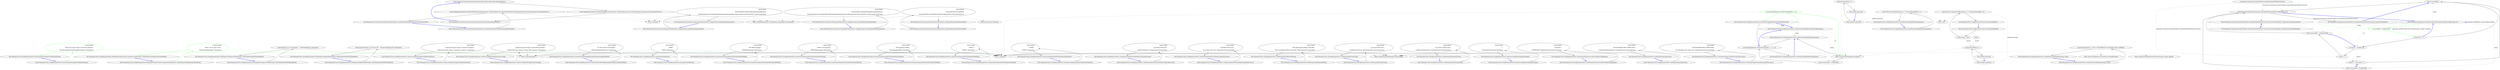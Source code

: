 digraph  {
n0 [cluster="Humanizer.Tests.Extensions.DehumanizeToEnumTests.HonorsDescriptionAttribute()", label="Entry Humanizer.Tests.Extensions.DehumanizeToEnumTests.HonorsDescriptionAttribute()", span="7-7"];
n1 [cluster="Humanizer.Tests.Extensions.DehumanizeToEnumTests.HonorsDescriptionAttribute()", label="Assert.Equal(EnumUnderTest.MemberWithDescriptionAttribute, EnumTestsResources.CustomDescription.DehumanizeTo<EnumUnderTest>())", span="9-9"];
n2 [cluster="Humanizer.Tests.Extensions.DehumanizeToEnumTests.HonorsDescriptionAttribute()", label="Exit Humanizer.Tests.Extensions.DehumanizeToEnumTests.HonorsDescriptionAttribute()", span="7-7"];
n3 [cluster="string.DehumanizeTo<TTargetEnum>(Humanizer.LetterCasing?)", label="Entry string.DehumanizeTo<TTargetEnum>(Humanizer.LetterCasing?)", span="6-6"];
n4 [cluster="Unk.Equal", label="Entry Unk.Equal", span=""];
n5 [cluster="Humanizer.Tests.Extensions.DehumanizeToEnumTests.CanHumanizeMembersWithoutDescriptionAttribute()", label="Entry Humanizer.Tests.Extensions.DehumanizeToEnumTests.CanHumanizeMembersWithoutDescriptionAttribute()", span="13-13"];
n6 [cluster="Humanizer.Tests.Extensions.DehumanizeToEnumTests.CanHumanizeMembersWithoutDescriptionAttribute()", label="Assert.Equal(EnumUnderTest.MemberWithoutDescriptionAttribute, EnumTestsResources.MemberWithoutDescriptionAttributeSentence.DehumanizeTo<EnumUnderTest>())", span="15-15"];
n7 [cluster="Humanizer.Tests.Extensions.DehumanizeToEnumTests.CanHumanizeMembersWithoutDescriptionAttribute()", label="Exit Humanizer.Tests.Extensions.DehumanizeToEnumTests.CanHumanizeMembersWithoutDescriptionAttribute()", span="13-13"];
n8 [cluster="Humanizer.Tests.Extensions.DehumanizeToEnumTests.CanApplyTitleCasingOnEnumHumanization()", label="Entry Humanizer.Tests.Extensions.DehumanizeToEnumTests.CanApplyTitleCasingOnEnumHumanization()", span="19-19"];
n9 [cluster="Humanizer.Tests.Extensions.DehumanizeToEnumTests.CanApplyTitleCasingOnEnumHumanization()", label="Assert.Equal(\r\n                EnumUnderTest.MemberWithoutDescriptionAttribute,\r\n                EnumTestsResources.MemberWithoutDescriptionAttributeTitle.DehumanizeTo<EnumUnderTest>(LetterCasing.Title))", span="21-23"];
n10 [cluster="Humanizer.Tests.Extensions.DehumanizeToEnumTests.CanApplyTitleCasingOnEnumHumanization()", label="Exit Humanizer.Tests.Extensions.DehumanizeToEnumTests.CanApplyTitleCasingOnEnumHumanization()", span="19-19"];
n11 [cluster="Humanizer.Tests.Extensions.DehumanizeToEnumTests.CanApplyLowerCaseCasingOnEnumHumanization()", label="Entry Humanizer.Tests.Extensions.DehumanizeToEnumTests.CanApplyLowerCaseCasingOnEnumHumanization()", span="27-27"];
n12 [cluster="Humanizer.Tests.Extensions.DehumanizeToEnumTests.CanApplyLowerCaseCasingOnEnumHumanization()", label="Assert.Equal(\r\n                EnumUnderTest.MemberWithoutDescriptionAttribute,\r\n                EnumTestsResources.MemberWithoutDescriptionAttributeLowerCase.DehumanizeTo<EnumUnderTest>(LetterCasing.LowerCase))", span="29-31"];
n13 [cluster="Humanizer.Tests.Extensions.DehumanizeToEnumTests.CanApplyLowerCaseCasingOnEnumHumanization()", label="Exit Humanizer.Tests.Extensions.DehumanizeToEnumTests.CanApplyLowerCaseCasingOnEnumHumanization()", span="27-27"];
n14 [cluster="Humanizer.Tests.Extensions.DehumanizeToEnumTests.AllCapitalMembersAreReturnedAsIs()", label="Entry Humanizer.Tests.Extensions.DehumanizeToEnumTests.AllCapitalMembersAreReturnedAsIs()", span="35-35"];
n15 [cluster="Humanizer.Tests.Extensions.DehumanizeToEnumTests.AllCapitalMembersAreReturnedAsIs()", label="Assert.Equal(\r\n                EnumUnderTest.ALLCAPITALS,\r\n                EnumUnderTest.ALLCAPITALS.ToString().DehumanizeTo<EnumUnderTest>())", span="37-39"];
n16 [cluster="Humanizer.Tests.Extensions.DehumanizeToEnumTests.AllCapitalMembersAreReturnedAsIs()", label="Exit Humanizer.Tests.Extensions.DehumanizeToEnumTests.AllCapitalMembersAreReturnedAsIs()", span="35-35"];
n17 [cluster="System.Enum.ToString()", label="Entry System.Enum.ToString()", span="0-0"];
d1 [cluster="Humanizer.Tests.StringHumanizeTests.PascalCaseInputStringIsTurnedIntoSentence()", color=green, community=0, label="-1: Assert.Equal(\r\n                ''Pascal case input string is turned into sentence'',\r\n                ''PascalCaseInputStringIsTurnedIntoSentence''.Humanize())", span="9-11"];
d0 [cluster="Humanizer.Tests.StringHumanizeTests.PascalCaseInputStringIsTurnedIntoSentence()", label="Entry Humanizer.Tests.StringHumanizeTests.PascalCaseInputStringIsTurnedIntoSentence()", span="7-7"];
d2 [cluster="Humanizer.Tests.StringHumanizeTests.PascalCaseInputStringIsTurnedIntoSentence()", label="Exit Humanizer.Tests.StringHumanizeTests.PascalCaseInputStringIsTurnedIntoSentence()", span="7-7"];
d3 [cluster="string.Humanize()", label="Entry string.Humanize()", span="42-42"];
d4 [cluster="Unk.Equal", label="Entry Unk.Equal", span=""];
d6 [cluster="Humanizer.Tests.StringHumanizeTests.WhenInputStringContainsConsequtiveCaptialLetters_ThenTheyAreTurnedIntoOneLetterWords()", color=green, community=0, label="-1: Assert.Equal(\r\n                ''When I use an input a here'',\r\n                ''WhenIUseAnInputAHere''.Humanize())", span="17-19"];
d5 [cluster="Humanizer.Tests.StringHumanizeTests.WhenInputStringContainsConsequtiveCaptialLetters_ThenTheyAreTurnedIntoOneLetterWords()", label="Entry Humanizer.Tests.StringHumanizeTests.WhenInputStringContainsConsequtiveCaptialLetters_ThenTheyAreTurnedIntoOneLetterWords()", span="15-15"];
d7 [cluster="Humanizer.Tests.StringHumanizeTests.WhenInputStringContainsConsequtiveCaptialLetters_ThenTheyAreTurnedIntoOneLetterWords()", label="Exit Humanizer.Tests.StringHumanizeTests.WhenInputStringContainsConsequtiveCaptialLetters_ThenTheyAreTurnedIntoOneLetterWords()", span="15-15"];
d9 [cluster="Humanizer.Tests.StringHumanizeTests.WhenInputStringStartsWithANumber_ThenNumberIsDealtWithLikeAWord()", label="Assert.Equal(''10 is in the begining'', ''10IsInTheBegining''.Humanize())", span="25-25"];
d12 [cluster="Humanizer.Tests.StringHumanizeTests.WhenInputStringEndWithANumber_ThenNumberIsDealtWithLikeAWord()", label="Assert.Equal(''Number is at the end 100'', ''NumberIsAtTheEnd100''.Humanize())", span="31-31"];
d15 [cluster="Humanizer.Tests.StringHumanizeTests.UnderscoredInputStringIsTurnedIntoSentence()", label="Assert.Equal(\r\n                ''Underscored input string is turned into sentence'',\r\n                ''Underscored_input_string_is_turned_into_sentence''.Humanize())", span="37-39"];
d18 [cluster="Humanizer.Tests.StringHumanizeTests.UnderscoredInputStringPreservesCasing()", label="Assert.Equal(\r\n                ''Underscored input String is turned INTO sentence'',\r\n                ''Underscored_input_String_is_turned_INTO_sentence''.Humanize())", span="45-47"];
d21 [cluster="Humanizer.Tests.StringHumanizeTests.OneLetterWordInTheBeginningOfStringIsTurnedIntoAWord()", label="Assert.Equal(\r\n                ''X is first word in the sentence'',\r\n                ''XIsFirstWordInTheSentence''.Humanize())", span="53-55"];
d24 [cluster="Humanizer.Tests.StringHumanizeTests.AcronymsAreLeftIntact()", label="Assert.Equal(\r\n                ''HTML'',\r\n                ''HTML''.Humanize())", span="61-63"];
d27 [cluster="Humanizer.Tests.StringHumanizeTests.AcronymsAreSeparatedFromOtherWordsInTheMiddle()", label="Assert.Equal(\r\n                ''The HTML language'',\r\n                ''TheHTMLLanguage''.Humanize())", span="69-71"];
d30 [cluster="Humanizer.Tests.StringHumanizeTests.AcronymsAreSeparatedFromOtherWordsInTheStart()", label="Assert.Equal(\r\n                ''HTML is the language'',\r\n                ''HTMLIsTheLanguage''.Humanize())", span="77-79"];
d33 [cluster="Humanizer.Tests.StringHumanizeTests.AcronymsAreSeparatedFromOtherWordsInTheEnd()", label="Assert.Equal(\r\n                ''The language is HTML'',\r\n                ''TheLanguageIsHTML''.Humanize())", span="85-87"];
d36 [cluster="Humanizer.Tests.StringHumanizeTests.AcronymsAreSeparatedFromNumbersInTheEnd()", label="Assert.Equal(\r\n                ''HTML 5'',\r\n                ''HTML5''.Humanize())", span="93-95"];
d39 [cluster="Humanizer.Tests.StringHumanizeTests.AcronymsAreSeparatedFromNumbersInTheStart()", label="Assert.Equal(\r\n                ''1 HTML'',\r\n                ''1HTML''.Humanize())", span="101-103"];
d42 [cluster="Humanizer.Tests.StringHumanizeTests.CanHumanizeIntoTitleCaseWithoutUsingUnderscores()", label="Assert.Equal(\r\n                ''Can Return Title Case'',\r\n                ''CanReturnTitleCase''.Humanize(LetterCasing.Title))", span="109-111"];
d46 [cluster="Humanizer.Tests.StringHumanizeTests.CanHumanizeIntoTitleCaseWhenUsingUnderscores()", label="Assert.Equal(\r\n                ''Can Return Title Case'',\r\n                ''Can_return_title_Case''.Humanize(LetterCasing.Title))", span="117-119"];
d49 [cluster="Humanizer.Tests.StringHumanizeTests.TitleHumanizationHonorsAllCaps()", label="Assert.Equal(\r\n                ''Title Humanization Honors ALLCAPS'',\r\n                ''Title_humanization_Honors_ALLCAPS''.Humanize(LetterCasing.Title))", span="125-127"];
d52 [cluster="Humanizer.Tests.StringHumanizeTests.CanHumanizeIntoLowerCase()", label="Assert.Equal(\r\n                ''can return lower case'',\r\n                ''CanReturnLowerCase''.Humanize(LetterCasing.LowerCase))", span="133-135"];
d55 [cluster="Humanizer.Tests.StringHumanizeTests.CanHumanizeIntoSentenceCase()", label="Assert.Equal(\r\n                ''Can return sentence case'',\r\n                ''CanReturnSentenceCase''.Humanize(LetterCasing.Sentence))", span="141-143"];
d58 [cluster="Humanizer.Tests.StringHumanizeTests.SentenceCasingWorksOnEmptyStrings()", label="Assert.Equal(\r\n                '''',\r\n                ''''.Humanize(LetterCasing.Sentence))", span="149-151"];
d61 [cluster="Humanizer.Tests.StringHumanizeTests.CanHumanizeIntoLowerCaseEvenWhenUsingAllCaps()", label="Assert.Equal(\r\n                ''lowercase'',\r\n                ''LOWERCASE''.Humanize(LetterCasing.LowerCase))", span="157-159"];
d64 [cluster="Humanizer.Tests.StringHumanizeTests.CanHumanizeIntoUpperCase()", label="Assert.Equal(\r\n                ''CAN HUMANIZE INTO UPPER CASE'',\r\n                ''CanHumanizeIntoUpperCase''.Humanize(LetterCasing.AllCaps))", span="165-167"];
d67 [cluster="Humanizer.Tests.StringHumanizeTests.CanTurnIntoUpperCasewhenUsingUnderscores()", label="Assert.Equal(\r\n                ''CAN HUMANIZE INTO UPPER CASE'',\r\n                ''Can_Humanize_into_Upper_case''.Humanize(LetterCasing.AllCaps))", span="173-175"];
d8 [cluster="Humanizer.Tests.StringHumanizeTests.WhenInputStringStartsWithANumber_ThenNumberIsDealtWithLikeAWord()", label="Entry Humanizer.Tests.StringHumanizeTests.WhenInputStringStartsWithANumber_ThenNumberIsDealtWithLikeAWord()", span="23-23"];
d10 [cluster="Humanizer.Tests.StringHumanizeTests.WhenInputStringStartsWithANumber_ThenNumberIsDealtWithLikeAWord()", label="Exit Humanizer.Tests.StringHumanizeTests.WhenInputStringStartsWithANumber_ThenNumberIsDealtWithLikeAWord()", span="23-23"];
d11 [cluster="Humanizer.Tests.StringHumanizeTests.WhenInputStringEndWithANumber_ThenNumberIsDealtWithLikeAWord()", label="Entry Humanizer.Tests.StringHumanizeTests.WhenInputStringEndWithANumber_ThenNumberIsDealtWithLikeAWord()", span="29-29"];
d13 [cluster="Humanizer.Tests.StringHumanizeTests.WhenInputStringEndWithANumber_ThenNumberIsDealtWithLikeAWord()", label="Exit Humanizer.Tests.StringHumanizeTests.WhenInputStringEndWithANumber_ThenNumberIsDealtWithLikeAWord()", span="29-29"];
d14 [cluster="Humanizer.Tests.StringHumanizeTests.UnderscoredInputStringIsTurnedIntoSentence()", label="Entry Humanizer.Tests.StringHumanizeTests.UnderscoredInputStringIsTurnedIntoSentence()", span="35-35"];
d16 [cluster="Humanizer.Tests.StringHumanizeTests.UnderscoredInputStringIsTurnedIntoSentence()", label="Exit Humanizer.Tests.StringHumanizeTests.UnderscoredInputStringIsTurnedIntoSentence()", span="35-35"];
d17 [cluster="Humanizer.Tests.StringHumanizeTests.UnderscoredInputStringPreservesCasing()", label="Entry Humanizer.Tests.StringHumanizeTests.UnderscoredInputStringPreservesCasing()", span="43-43"];
d19 [cluster="Humanizer.Tests.StringHumanizeTests.UnderscoredInputStringPreservesCasing()", label="Exit Humanizer.Tests.StringHumanizeTests.UnderscoredInputStringPreservesCasing()", span="43-43"];
d20 [cluster="Humanizer.Tests.StringHumanizeTests.OneLetterWordInTheBeginningOfStringIsTurnedIntoAWord()", label="Entry Humanizer.Tests.StringHumanizeTests.OneLetterWordInTheBeginningOfStringIsTurnedIntoAWord()", span="51-51"];
d22 [cluster="Humanizer.Tests.StringHumanizeTests.OneLetterWordInTheBeginningOfStringIsTurnedIntoAWord()", label="Exit Humanizer.Tests.StringHumanizeTests.OneLetterWordInTheBeginningOfStringIsTurnedIntoAWord()", span="51-51"];
d23 [cluster="Humanizer.Tests.StringHumanizeTests.AcronymsAreLeftIntact()", label="Entry Humanizer.Tests.StringHumanizeTests.AcronymsAreLeftIntact()", span="59-59"];
d25 [cluster="Humanizer.Tests.StringHumanizeTests.AcronymsAreLeftIntact()", label="Exit Humanizer.Tests.StringHumanizeTests.AcronymsAreLeftIntact()", span="59-59"];
d26 [cluster="Humanizer.Tests.StringHumanizeTests.AcronymsAreSeparatedFromOtherWordsInTheMiddle()", label="Entry Humanizer.Tests.StringHumanizeTests.AcronymsAreSeparatedFromOtherWordsInTheMiddle()", span="67-67"];
d28 [cluster="Humanizer.Tests.StringHumanizeTests.AcronymsAreSeparatedFromOtherWordsInTheMiddle()", label="Exit Humanizer.Tests.StringHumanizeTests.AcronymsAreSeparatedFromOtherWordsInTheMiddle()", span="67-67"];
d29 [cluster="Humanizer.Tests.StringHumanizeTests.AcronymsAreSeparatedFromOtherWordsInTheStart()", label="Entry Humanizer.Tests.StringHumanizeTests.AcronymsAreSeparatedFromOtherWordsInTheStart()", span="75-75"];
d31 [cluster="Humanizer.Tests.StringHumanizeTests.AcronymsAreSeparatedFromOtherWordsInTheStart()", label="Exit Humanizer.Tests.StringHumanizeTests.AcronymsAreSeparatedFromOtherWordsInTheStart()", span="75-75"];
d32 [cluster="Humanizer.Tests.StringHumanizeTests.AcronymsAreSeparatedFromOtherWordsInTheEnd()", label="Entry Humanizer.Tests.StringHumanizeTests.AcronymsAreSeparatedFromOtherWordsInTheEnd()", span="83-83"];
d34 [cluster="Humanizer.Tests.StringHumanizeTests.AcronymsAreSeparatedFromOtherWordsInTheEnd()", label="Exit Humanizer.Tests.StringHumanizeTests.AcronymsAreSeparatedFromOtherWordsInTheEnd()", span="83-83"];
d35 [cluster="Humanizer.Tests.StringHumanizeTests.AcronymsAreSeparatedFromNumbersInTheEnd()", label="Entry Humanizer.Tests.StringHumanizeTests.AcronymsAreSeparatedFromNumbersInTheEnd()", span="91-91"];
d37 [cluster="Humanizer.Tests.StringHumanizeTests.AcronymsAreSeparatedFromNumbersInTheEnd()", label="Exit Humanizer.Tests.StringHumanizeTests.AcronymsAreSeparatedFromNumbersInTheEnd()", span="91-91"];
d38 [cluster="Humanizer.Tests.StringHumanizeTests.AcronymsAreSeparatedFromNumbersInTheStart()", label="Entry Humanizer.Tests.StringHumanizeTests.AcronymsAreSeparatedFromNumbersInTheStart()", span="99-99"];
d40 [cluster="Humanizer.Tests.StringHumanizeTests.AcronymsAreSeparatedFromNumbersInTheStart()", label="Exit Humanizer.Tests.StringHumanizeTests.AcronymsAreSeparatedFromNumbersInTheStart()", span="99-99"];
d41 [cluster="Humanizer.Tests.StringHumanizeTests.CanHumanizeIntoTitleCaseWithoutUsingUnderscores()", label="Entry Humanizer.Tests.StringHumanizeTests.CanHumanizeIntoTitleCaseWithoutUsingUnderscores()", span="107-107"];
d43 [cluster="Humanizer.Tests.StringHumanizeTests.CanHumanizeIntoTitleCaseWithoutUsingUnderscores()", label="Exit Humanizer.Tests.StringHumanizeTests.CanHumanizeIntoTitleCaseWithoutUsingUnderscores()", span="107-107"];
d44 [cluster="string.Humanize(Humanizer.LetterCasing)", label="Entry string.Humanize(Humanizer.LetterCasing)", span="60-60"];
d45 [cluster="Humanizer.Tests.StringHumanizeTests.CanHumanizeIntoTitleCaseWhenUsingUnderscores()", label="Entry Humanizer.Tests.StringHumanizeTests.CanHumanizeIntoTitleCaseWhenUsingUnderscores()", span="115-115"];
d47 [cluster="Humanizer.Tests.StringHumanizeTests.CanHumanizeIntoTitleCaseWhenUsingUnderscores()", label="Exit Humanizer.Tests.StringHumanizeTests.CanHumanizeIntoTitleCaseWhenUsingUnderscores()", span="115-115"];
d48 [cluster="Humanizer.Tests.StringHumanizeTests.TitleHumanizationHonorsAllCaps()", label="Entry Humanizer.Tests.StringHumanizeTests.TitleHumanizationHonorsAllCaps()", span="123-123"];
d50 [cluster="Humanizer.Tests.StringHumanizeTests.TitleHumanizationHonorsAllCaps()", label="Exit Humanizer.Tests.StringHumanizeTests.TitleHumanizationHonorsAllCaps()", span="123-123"];
d51 [cluster="Humanizer.Tests.StringHumanizeTests.CanHumanizeIntoLowerCase()", label="Entry Humanizer.Tests.StringHumanizeTests.CanHumanizeIntoLowerCase()", span="131-131"];
d53 [cluster="Humanizer.Tests.StringHumanizeTests.CanHumanizeIntoLowerCase()", label="Exit Humanizer.Tests.StringHumanizeTests.CanHumanizeIntoLowerCase()", span="131-131"];
d54 [cluster="Humanizer.Tests.StringHumanizeTests.CanHumanizeIntoSentenceCase()", label="Entry Humanizer.Tests.StringHumanizeTests.CanHumanizeIntoSentenceCase()", span="139-139"];
d56 [cluster="Humanizer.Tests.StringHumanizeTests.CanHumanizeIntoSentenceCase()", label="Exit Humanizer.Tests.StringHumanizeTests.CanHumanizeIntoSentenceCase()", span="139-139"];
d57 [cluster="Humanizer.Tests.StringHumanizeTests.SentenceCasingWorksOnEmptyStrings()", label="Entry Humanizer.Tests.StringHumanizeTests.SentenceCasingWorksOnEmptyStrings()", span="147-147"];
d59 [cluster="Humanizer.Tests.StringHumanizeTests.SentenceCasingWorksOnEmptyStrings()", label="Exit Humanizer.Tests.StringHumanizeTests.SentenceCasingWorksOnEmptyStrings()", span="147-147"];
d60 [cluster="Humanizer.Tests.StringHumanizeTests.CanHumanizeIntoLowerCaseEvenWhenUsingAllCaps()", label="Entry Humanizer.Tests.StringHumanizeTests.CanHumanizeIntoLowerCaseEvenWhenUsingAllCaps()", span="155-155"];
d62 [cluster="Humanizer.Tests.StringHumanizeTests.CanHumanizeIntoLowerCaseEvenWhenUsingAllCaps()", label="Exit Humanizer.Tests.StringHumanizeTests.CanHumanizeIntoLowerCaseEvenWhenUsingAllCaps()", span="155-155"];
d63 [cluster="Humanizer.Tests.StringHumanizeTests.CanHumanizeIntoUpperCase()", label="Entry Humanizer.Tests.StringHumanizeTests.CanHumanizeIntoUpperCase()", span="163-163"];
d65 [cluster="Humanizer.Tests.StringHumanizeTests.CanHumanizeIntoUpperCase()", label="Exit Humanizer.Tests.StringHumanizeTests.CanHumanizeIntoUpperCase()", span="163-163"];
d66 [cluster="Humanizer.Tests.StringHumanizeTests.CanTurnIntoUpperCasewhenUsingUnderscores()", label="Entry Humanizer.Tests.StringHumanizeTests.CanTurnIntoUpperCasewhenUsingUnderscores()", span="171-171"];
d68 [cluster="Humanizer.Tests.StringHumanizeTests.CanTurnIntoUpperCasewhenUsingUnderscores()", label="Exit Humanizer.Tests.StringHumanizeTests.CanTurnIntoUpperCasewhenUsingUnderscores()", span="171-171"];
m0_8 [cluster="Humanizer.Localisation.Formatters.RussianFormatter.GetResourceKey(string, int)", file="EnumDehumanizeExtensions.cs", label="return resourceKey;", span="21-21"];
m0_9 [cluster="Humanizer.Localisation.Formatters.RussianFormatter.GetResourceKey(string, int)", file="EnumDehumanizeExtensions.cs", label="Exit Humanizer.Localisation.Formatters.RussianFormatter.GetResourceKey(string, int)", span="7-7"];
m0_10 [cluster="Humanizer.Localisation.NumberToWords.GenderedNumberToWordsConverter.ConvertToOrdinal(int)", file="EnumDehumanizeExtensions.cs", label="Exit Humanizer.Localisation.NumberToWords.GenderedNumberToWordsConverter.ConvertToOrdinal(int)", span="34-34"];
m0_0 [cluster="Humanizer.Localisation.Formatters.RussianFormatter.GetResourceKey(string, int)", file="EnumDehumanizeExtensions.cs", label="Entry Humanizer.Localisation.Formatters.RussianFormatter.GetResourceKey(string, int)", span="7-7"];
m0_1 [cluster="Humanizer.Localisation.Formatters.RussianFormatter.GetResourceKey(string, int)", color=green, community=0, file="EnumDehumanizeExtensions.cs", label="-1: var mod100 = number%100", span="9-9"];
m0_2 [cluster="Humanizer.Localisation.Formatters.RussianFormatter.GetResourceKey(string, int)", file="EnumDehumanizeExtensions.cs", label="mod100/10 != 1", span="10-10"];
m0_6 [cluster="Humanizer.Localisation.Formatters.RussianFormatter.GetResourceKey(string, int)", file="EnumDehumanizeExtensions.cs", label="mod10 > 1 && mod10 < 5", span="17-17"];
m0_7 [cluster="Humanizer.Localisation.Formatters.RussianFormatter.GetResourceKey(string, int)", file="EnumDehumanizeExtensions.cs", label="return resourceKey + PaucalPostfix;", span="18-18"];
m0_11 [cluster="Humanizer.Localisation.NumberToWords.GenderedNumberToWordsConverter.ConvertToOrdinal(int, Humanizer.GrammaticalGender)", file="EnumDehumanizeExtensions.cs", label="Entry Humanizer.Localisation.NumberToWords.GenderedNumberToWordsConverter.ConvertToOrdinal(int, Humanizer.GrammaticalGender)", span="45-45"];
m0_12 [cluster="Humanizer.Localisation.NumberToWords.GenderedNumberToWordsConverter.ConvertToOrdinal(int, Humanizer.GrammaticalGender)", file="EnumDehumanizeExtensions.cs", label="Exit Humanizer.Localisation.NumberToWords.GenderedNumberToWordsConverter.ConvertToOrdinal(int, Humanizer.GrammaticalGender)", span="45-45"];
m0_3 [cluster="Humanizer.Localisation.Formatters.RussianFormatter.GetResourceKey(string, int)", file="EnumDehumanizeExtensions.cs", label="var mod10 = number%10", span="12-12"];
m0_4 [cluster="Humanizer.Localisation.Formatters.RussianFormatter.GetResourceKey(string, int)", file="EnumDehumanizeExtensions.cs", label="mod10 == 1", span="14-14"];
m0_5 [cluster="Humanizer.Localisation.Formatters.RussianFormatter.GetResourceKey(string, int)", file="EnumDehumanizeExtensions.cs", label="return resourceKey + SingularPostfix;", span="15-15"];
m0_13 [file="EnumDehumanizeExtensions.cs", label="Humanizer.Localisation.NumberToWords.GenderedNumberToWordsConverter", span=""];
m1_0 [cluster="Humanizer.Tests.StringExtensionsTests.CanFormatStringWithExactNumberOfArguments()", file="StringDehumanizeExtensions.cs", label="Entry Humanizer.Tests.StringExtensionsTests.CanFormatStringWithExactNumberOfArguments()", span="13-13"];
m1_1 [cluster="Humanizer.Tests.StringExtensionsTests.CanFormatStringWithExactNumberOfArguments()", color=green, community=0, file="StringDehumanizeExtensions.cs", label="-1: Assert.Equal(Expected, Format.FormatWith(1, 2, 3))", span="15-15"];
m1_2 [cluster="Humanizer.Tests.StringExtensionsTests.CanFormatStringWithExactNumberOfArguments()", file="StringDehumanizeExtensions.cs", label="Exit Humanizer.Tests.StringExtensionsTests.CanFormatStringWithExactNumberOfArguments()", span="13-13"];
m1_3 [cluster="string.FormatWith(params object[])", file="StringDehumanizeExtensions.cs", label="Entry string.FormatWith(params object[])", span="15-15"];
m1_4 [cluster="Humanizer.Localisation.Formatters.ArabicFormatter.GetResourceKey(string, int)", file="StringDehumanizeExtensions.cs", label="return resourceKey + PluralPostfix;", span="15-15"];
m1_5 [cluster="Humanizer.Tests.StringExtensionsTests.CanFormatStringWithMoreArguments()", file="StringDehumanizeExtensions.cs", label="Entry Humanizer.Tests.StringExtensionsTests.CanFormatStringWithMoreArguments()", span="19-19"];
m1_6 [cluster="Humanizer.Tests.StringExtensionsTests.CanFormatStringWithMoreArguments()", file="StringDehumanizeExtensions.cs", label="Assert.Equal(Expected, Format.FormatWith(1, 2, 3, 4, 5))", span="21-21"];
m1_11 [cluster="Unk.>", file="StringDehumanizeExtensions.cs", label="Entry Unk.>", span=""];
m1_7 [cluster="Humanizer.Tests.StringExtensionsTests.CanFormatStringWithMoreArguments()", file="StringDehumanizeExtensions.cs", label="Exit Humanizer.Tests.StringExtensionsTests.CanFormatStringWithMoreArguments()", span="19-19"];
m1_15 [cluster="Humanizer.Tests.StringExtensionsTests.FormatCannotBeNull()", file="StringDehumanizeExtensions.cs", label="Entry Humanizer.Tests.StringExtensionsTests.FormatCannotBeNull()", span="31-31"];
m1_16 [cluster="Humanizer.Tests.StringExtensionsTests.FormatCannotBeNull()", file="StringDehumanizeExtensions.cs", label="string format = null", span="33-33"];
m1_17 [cluster="Humanizer.Tests.StringExtensionsTests.FormatCannotBeNull()", file="StringDehumanizeExtensions.cs", label="Assert.Throws<ArgumentNullException>(() => format.FormatWith(1, 2))", span="34-34"];
m1_18 [cluster="Humanizer.Tests.StringExtensionsTests.FormatCannotBeNull()", file="StringDehumanizeExtensions.cs", label="Exit Humanizer.Tests.StringExtensionsTests.FormatCannotBeNull()", span="31-31"];
m1_26 [cluster="string.FormatWith(System.IFormatProvider, params object[])", file="StringDehumanizeExtensions.cs", label="Entry string.FormatWith(System.IFormatProvider, params object[])", span="27-27"];
m1_8 [cluster="Humanizer.Tests.StringExtensionsTests.CannotFormatStringWithLessArguments()", file="StringDehumanizeExtensions.cs", label="Entry Humanizer.Tests.StringExtensionsTests.CannotFormatStringWithLessArguments()", span="25-25"];
m1_9 [cluster="Humanizer.Tests.StringExtensionsTests.CannotFormatStringWithLessArguments()", file="StringDehumanizeExtensions.cs", label="Assert.Throws<FormatException>(() => Format.FormatWith(1, 2))", span="27-27"];
m1_10 [cluster="Humanizer.Tests.StringExtensionsTests.CannotFormatStringWithLessArguments()", file="StringDehumanizeExtensions.cs", label="Exit Humanizer.Tests.StringExtensionsTests.CannotFormatStringWithLessArguments()", span="25-25"];
m1_19 [cluster="lambda expression", file="StringDehumanizeExtensions.cs", label="Entry lambda expression", span="34-34"];
m1_12 [cluster="lambda expression", file="StringDehumanizeExtensions.cs", label="Entry lambda expression", span="27-27"];
m1_13 [cluster="lambda expression", file="StringDehumanizeExtensions.cs", label="Format.FormatWith(1, 2)", span="27-27"];
m1_14 [cluster="lambda expression", file="StringDehumanizeExtensions.cs", label="Exit lambda expression", span="27-27"];
m1_20 [cluster="lambda expression", file="StringDehumanizeExtensions.cs", label="format.FormatWith(1, 2)", span="34-34"];
m1_21 [cluster="lambda expression", file="StringDehumanizeExtensions.cs", label="Exit lambda expression", span="34-34"];
m1_22 [cluster="Humanizer.Tests.StringExtensionsTests.CanSpecifyCultureExplicitly(string, string)", file="StringDehumanizeExtensions.cs", label="Entry Humanizer.Tests.StringExtensionsTests.CanSpecifyCultureExplicitly(string, string)", span="40-40"];
m1_23 [cluster="Humanizer.Tests.StringExtensionsTests.CanSpecifyCultureExplicitly(string, string)", file="StringDehumanizeExtensions.cs", label="Assert.Equal(expected, ''{0:N2}''.FormatWith(new CultureInfo(culture), 6666.66))", span="42-42"];
m1_24 [cluster="Humanizer.Tests.StringExtensionsTests.CanSpecifyCultureExplicitly(string, string)", file="StringDehumanizeExtensions.cs", label="Exit Humanizer.Tests.StringExtensionsTests.CanSpecifyCultureExplicitly(string, string)", span="40-40"];
m1_25 [cluster="System.Globalization.CultureInfo.CultureInfo(string)", file="StringDehumanizeExtensions.cs", label="Entry System.Globalization.CultureInfo.CultureInfo(string)", span="0-0"];
m1_27 [file="StringDehumanizeExtensions.cs", label=format, span=""];
n0 -> n1  [key=0, style=solid];
n1 -> n2  [key=0, style=solid];
n1 -> n3  [key=2, style=dotted];
n1 -> n4  [key=2, style=dotted];
n2 -> n0  [color=blue, key=0, style=bold];
n5 -> n6  [key=0, style=solid];
n6 -> n7  [key=0, style=solid];
n6 -> n3  [key=2, style=dotted];
n6 -> n4  [key=2, style=dotted];
n7 -> n5  [color=blue, key=0, style=bold];
n8 -> n9  [key=0, style=solid];
n9 -> n10  [key=0, style=solid];
n9 -> n3  [key=2, style=dotted];
n9 -> n4  [key=2, style=dotted];
n10 -> n8  [color=blue, key=0, style=bold];
n11 -> n12  [key=0, style=solid];
n12 -> n13  [key=0, style=solid];
n12 -> n3  [key=2, style=dotted];
n12 -> n4  [key=2, style=dotted];
n13 -> n11  [color=blue, key=0, style=bold];
n14 -> n15  [key=0, style=solid];
n15 -> n16  [key=0, style=solid];
n15 -> n17  [key=2, style=dotted];
n15 -> n3  [key=2, style=dotted];
n15 -> n4  [key=2, style=dotted];
n16 -> n14  [color=blue, key=0, style=bold];
d1 -> d2  [color=green, key=0, style=solid];
d1 -> d3  [color=green, key=2, style=dotted];
d1 -> d4  [color=green, key=2, style=dotted];
d0 -> d1  [color=green, key=0, style=solid];
d2 -> d0  [color=blue, key=0, style=bold];
d6 -> d7  [color=green, key=0, style=solid];
d6 -> d3  [color=green, key=2, style=dotted];
d6 -> d4  [color=green, key=2, style=dotted];
d5 -> d6  [color=green, key=0, style=solid];
d7 -> d5  [color=blue, key=0, style=bold];
d9 -> d3  [key=2, style=dotted];
d9 -> d4  [key=2, style=dotted];
d9 -> d10  [key=0, style=solid];
d12 -> d3  [key=2, style=dotted];
d12 -> d4  [key=2, style=dotted];
d12 -> d13  [key=0, style=solid];
d15 -> d3  [key=2, style=dotted];
d15 -> d4  [key=2, style=dotted];
d15 -> d16  [key=0, style=solid];
d18 -> d3  [key=2, style=dotted];
d18 -> d4  [key=2, style=dotted];
d18 -> d19  [key=0, style=solid];
d21 -> d3  [key=2, style=dotted];
d21 -> d4  [key=2, style=dotted];
d21 -> d22  [key=0, style=solid];
d24 -> d3  [key=2, style=dotted];
d24 -> d4  [key=2, style=dotted];
d24 -> d25  [key=0, style=solid];
d27 -> d3  [key=2, style=dotted];
d27 -> d4  [key=2, style=dotted];
d27 -> d28  [key=0, style=solid];
d30 -> d3  [key=2, style=dotted];
d30 -> d4  [key=2, style=dotted];
d30 -> d31  [key=0, style=solid];
d33 -> d3  [key=2, style=dotted];
d33 -> d4  [key=2, style=dotted];
d33 -> d34  [key=0, style=solid];
d36 -> d3  [key=2, style=dotted];
d36 -> d4  [key=2, style=dotted];
d36 -> d37  [key=0, style=solid];
d39 -> d3  [key=2, style=dotted];
d39 -> d4  [key=2, style=dotted];
d39 -> d40  [key=0, style=solid];
d42 -> d4  [key=2, style=dotted];
d42 -> d43  [key=0, style=solid];
d42 -> d44  [key=2, style=dotted];
d46 -> d4  [key=2, style=dotted];
d46 -> d47  [key=0, style=solid];
d46 -> d44  [key=2, style=dotted];
d49 -> d4  [key=2, style=dotted];
d49 -> d50  [key=0, style=solid];
d49 -> d44  [key=2, style=dotted];
d52 -> d4  [key=2, style=dotted];
d52 -> d53  [key=0, style=solid];
d52 -> d44  [key=2, style=dotted];
d55 -> d4  [key=2, style=dotted];
d55 -> d56  [key=0, style=solid];
d55 -> d44  [key=2, style=dotted];
d58 -> d4  [key=2, style=dotted];
d58 -> d59  [key=0, style=solid];
d58 -> d44  [key=2, style=dotted];
d61 -> d4  [key=2, style=dotted];
d61 -> d62  [key=0, style=solid];
d61 -> d44  [key=2, style=dotted];
d64 -> d4  [key=2, style=dotted];
d64 -> d65  [key=0, style=solid];
d64 -> d44  [key=2, style=dotted];
d67 -> d4  [key=2, style=dotted];
d67 -> d68  [key=0, style=solid];
d67 -> d44  [key=2, style=dotted];
d8 -> d9  [key=0, style=solid];
d10 -> d8  [color=blue, key=0, style=bold];
d11 -> d12  [key=0, style=solid];
d13 -> d11  [color=blue, key=0, style=bold];
d14 -> d15  [key=0, style=solid];
d16 -> d14  [color=blue, key=0, style=bold];
d17 -> d18  [key=0, style=solid];
d19 -> d17  [color=blue, key=0, style=bold];
d20 -> d21  [key=0, style=solid];
d22 -> d20  [color=blue, key=0, style=bold];
d23 -> d24  [key=0, style=solid];
d25 -> d23  [color=blue, key=0, style=bold];
d26 -> d27  [key=0, style=solid];
d28 -> d26  [color=blue, key=0, style=bold];
d29 -> d30  [key=0, style=solid];
d31 -> d29  [color=blue, key=0, style=bold];
d32 -> d33  [key=0, style=solid];
d34 -> d32  [color=blue, key=0, style=bold];
d35 -> d36  [key=0, style=solid];
d37 -> d35  [color=blue, key=0, style=bold];
d38 -> d39  [key=0, style=solid];
d40 -> d38  [color=blue, key=0, style=bold];
d41 -> d42  [key=0, style=solid];
d43 -> d41  [color=blue, key=0, style=bold];
d45 -> d46  [key=0, style=solid];
d47 -> d45  [color=blue, key=0, style=bold];
d48 -> d49  [key=0, style=solid];
d50 -> d48  [color=blue, key=0, style=bold];
d51 -> d52  [key=0, style=solid];
d53 -> d51  [color=blue, key=0, style=bold];
d54 -> d55  [key=0, style=solid];
d56 -> d54  [color=blue, key=0, style=bold];
d57 -> d58  [key=0, style=solid];
d59 -> d57  [color=blue, key=0, style=bold];
d60 -> d61  [key=0, style=solid];
d62 -> d60  [color=blue, key=0, style=bold];
d63 -> d64  [key=0, style=solid];
d65 -> d63  [color=blue, key=0, style=bold];
d66 -> d67  [key=0, style=solid];
d68 -> d66  [color=blue, key=0, style=bold];
m0_8 -> m0_9  [key=0, style=solid];
m0_9 -> m0_10  [key=0, style=solid];
m0_9 -> m0_11  [key=2, style=dotted];
m0_9 -> m0_0  [color=blue, key=0, style=bold];
m0_10 -> m0_8  [color=blue, key=0, style=bold];
m0_0 -> m0_1  [color=green, key=0, style=solid];
m0_0 -> m0_3  [color=darkseagreen4, key=1, label=int, style=dashed];
m0_0 -> m0_5  [color=darkseagreen4, key=1, label=string, style=dashed];
m0_0 -> m0_7  [color=darkseagreen4, key=1, label=string, style=dashed];
m0_0 -> m0_8  [color=darkseagreen4, key=1, label=string, style=dashed];
m0_0 -> m0_0  [color=darkorchid, key=3, label="method methodReturn string GetResourceKey", style=bold];
m0_1 -> m0_2  [color=green, key=0, style=solid];
m0_1 -> m0_1  [color=darkorchid, key=3, label="Local variable System.Func<System.Enum, string> humanize", style=bold];
m0_2 -> m0_0  [color=blue, key=0, style=bold];
m0_2 -> m0_3  [key=0, style=solid];
m0_2 -> m0_8  [key=0, style=solid];
m0_6 -> m0_7  [key=0, style=solid];
m0_6 -> m0_8  [key=0, style=solid];
m0_7 -> m0_6  [color=blue, key=0, style=bold];
m0_7 -> m0_9  [key=0, style=solid];
m0_11 -> m0_12  [key=0, style=solid];
m0_12 -> m0_11  [color=blue, key=0, style=bold];
m0_3 -> m0_4  [key=0, style=solid];
m0_3 -> m0_6  [color=darkseagreen4, key=1, label=mod10, style=dashed];
m0_4 -> m0_5  [key=0, style=solid];
m0_4 -> m0_6  [key=2, style=dotted];
m0_5 -> m0_3  [color=blue, key=0, style=bold];
m0_5 -> m0_9  [key=0, style=solid];
m0_13 -> m0_1  [color=green, key=1, label="Humanizer.Localisation.NumberToWords.GenderedNumberToWordsConverter", style=dashed];
m0_13 -> m0_4  [color=darkseagreen4, key=1, label="Humanizer.Localisation.NumberToWords.GenderedNumberToWordsConverter", style=dashed];
m0_13 -> m0_9  [color=darkseagreen4, key=1, label="Humanizer.Localisation.NumberToWords.GenderedNumberToWordsConverter", style=dashed];
m1_0 -> m1_1  [color=green, key=0, style=solid];
m1_0 -> m1_2  [color=darkseagreen4, key=1, label=string, style=dashed];
m1_0 -> m1_3  [color=darkseagreen4, key=1, label=int, style=dashed];
m1_0 -> m1_4  [color=darkseagreen4, key=1, label=string, style=dashed];
m1_0 -> m1_5  [color=darkseagreen4, key=1, label=string, style=dashed];
m1_1 -> m1_2  [color=green, key=0, style=solid];
m1_1 -> m1_3  [color=green, key=0, style=solid];
m1_1 -> d4  [key=2, style=dotted];
m1_2 -> m1_6  [key=0, style=solid];
m1_2 -> m1_0  [color=blue, key=0, style=bold];
m1_3 -> m1_4  [key=0, style=solid];
m1_3 -> m1_5  [key=0, style=solid];
m1_4 -> m1_6  [key=0, style=solid];
m1_5 -> m1_6  [key=0, style=solid];
m1_6 -> m1_0  [color=blue, key=0, style=bold];
m1_6 -> m1_7  [key=0, style=solid];
m1_6 -> m1_3  [key=2, style=dotted];
m1_6 -> d4  [key=2, style=dotted];
m1_7 -> m1_5  [color=blue, key=0, style=bold];
m1_15 -> m1_16  [key=0, style=solid];
m1_16 -> m1_17  [key=0, style=solid];
m1_16 -> m1_20  [color=darkseagreen4, key=1, label=format, style=dashed];
m1_17 -> m1_18  [key=0, style=solid];
m1_17 -> m1_11  [key=2, style=dotted];
m1_17 -> m1_19  [color=darkseagreen4, key=1, label="lambda expression", style=dashed];
m1_18 -> m1_15  [color=blue, key=0, style=bold];
m1_8 -> m1_9  [key=0, style=solid];
m1_9 -> m1_10  [key=0, style=solid];
m1_9 -> m1_11  [key=2, style=dotted];
m1_9 -> m1_12  [color=darkseagreen4, key=1, label="lambda expression", style=dashed];
m1_10 -> m1_8  [color=blue, key=0, style=bold];
m1_19 -> m1_20  [key=0, style=solid];
m1_12 -> m1_13  [key=0, style=solid];
m1_13 -> m1_14  [key=0, style=solid];
m1_13 -> m1_3  [key=2, style=dotted];
m1_14 -> m1_12  [color=blue, key=0, style=bold];
m1_20 -> m1_21  [key=0, style=solid];
m1_20 -> m1_3  [key=2, style=dotted];
m1_21 -> m1_19  [color=blue, key=0, style=bold];
m1_22 -> m1_23  [key=0, style=solid];
m1_23 -> m1_24  [key=0, style=solid];
m1_23 -> m1_25  [key=2, style=dotted];
m1_23 -> m1_26  [key=2, style=dotted];
m1_23 -> d4  [key=2, style=dotted];
m1_24 -> m1_22  [color=blue, key=0, style=bold];
m1_27 -> m1_20  [color=darkseagreen4, key=1, label=format, style=dashed];
}
